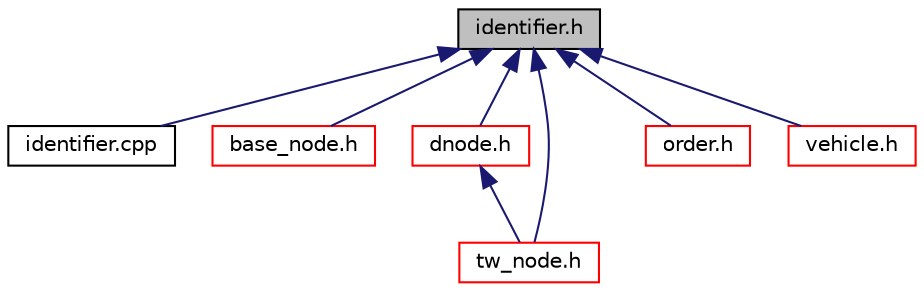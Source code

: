 digraph "identifier.h"
{
  edge [fontname="Helvetica",fontsize="10",labelfontname="Helvetica",labelfontsize="10"];
  node [fontname="Helvetica",fontsize="10",shape=record];
  Node2 [label="identifier.h",height=0.2,width=0.4,color="black", fillcolor="grey75", style="filled", fontcolor="black"];
  Node2 -> Node3 [dir="back",color="midnightblue",fontsize="10",style="solid",fontname="Helvetica"];
  Node3 [label="identifier.cpp",height=0.2,width=0.4,color="black", fillcolor="white", style="filled",URL="$identifier_8cpp.html"];
  Node2 -> Node4 [dir="back",color="midnightblue",fontsize="10",style="solid",fontname="Helvetica"];
  Node4 [label="base_node.h",height=0.2,width=0.4,color="red", fillcolor="white", style="filled",URL="$base__node_8h.html"];
  Node2 -> Node29 [dir="back",color="midnightblue",fontsize="10",style="solid",fontname="Helvetica"];
  Node29 [label="dnode.h",height=0.2,width=0.4,color="red", fillcolor="white", style="filled",URL="$dnode_8h.html"];
  Node29 -> Node30 [dir="back",color="midnightblue",fontsize="10",style="solid",fontname="Helvetica"];
  Node30 [label="tw_node.h",height=0.2,width=0.4,color="red", fillcolor="white", style="filled",URL="$tw__node_8h.html"];
  Node2 -> Node33 [dir="back",color="midnightblue",fontsize="10",style="solid",fontname="Helvetica"];
  Node33 [label="order.h",height=0.2,width=0.4,color="red", fillcolor="white", style="filled",URL="$order_8h.html"];
  Node2 -> Node30 [dir="back",color="midnightblue",fontsize="10",style="solid",fontname="Helvetica"];
  Node2 -> Node35 [dir="back",color="midnightblue",fontsize="10",style="solid",fontname="Helvetica"];
  Node35 [label="vehicle.h",height=0.2,width=0.4,color="red", fillcolor="white", style="filled",URL="$vehicle_8h.html"];
}
